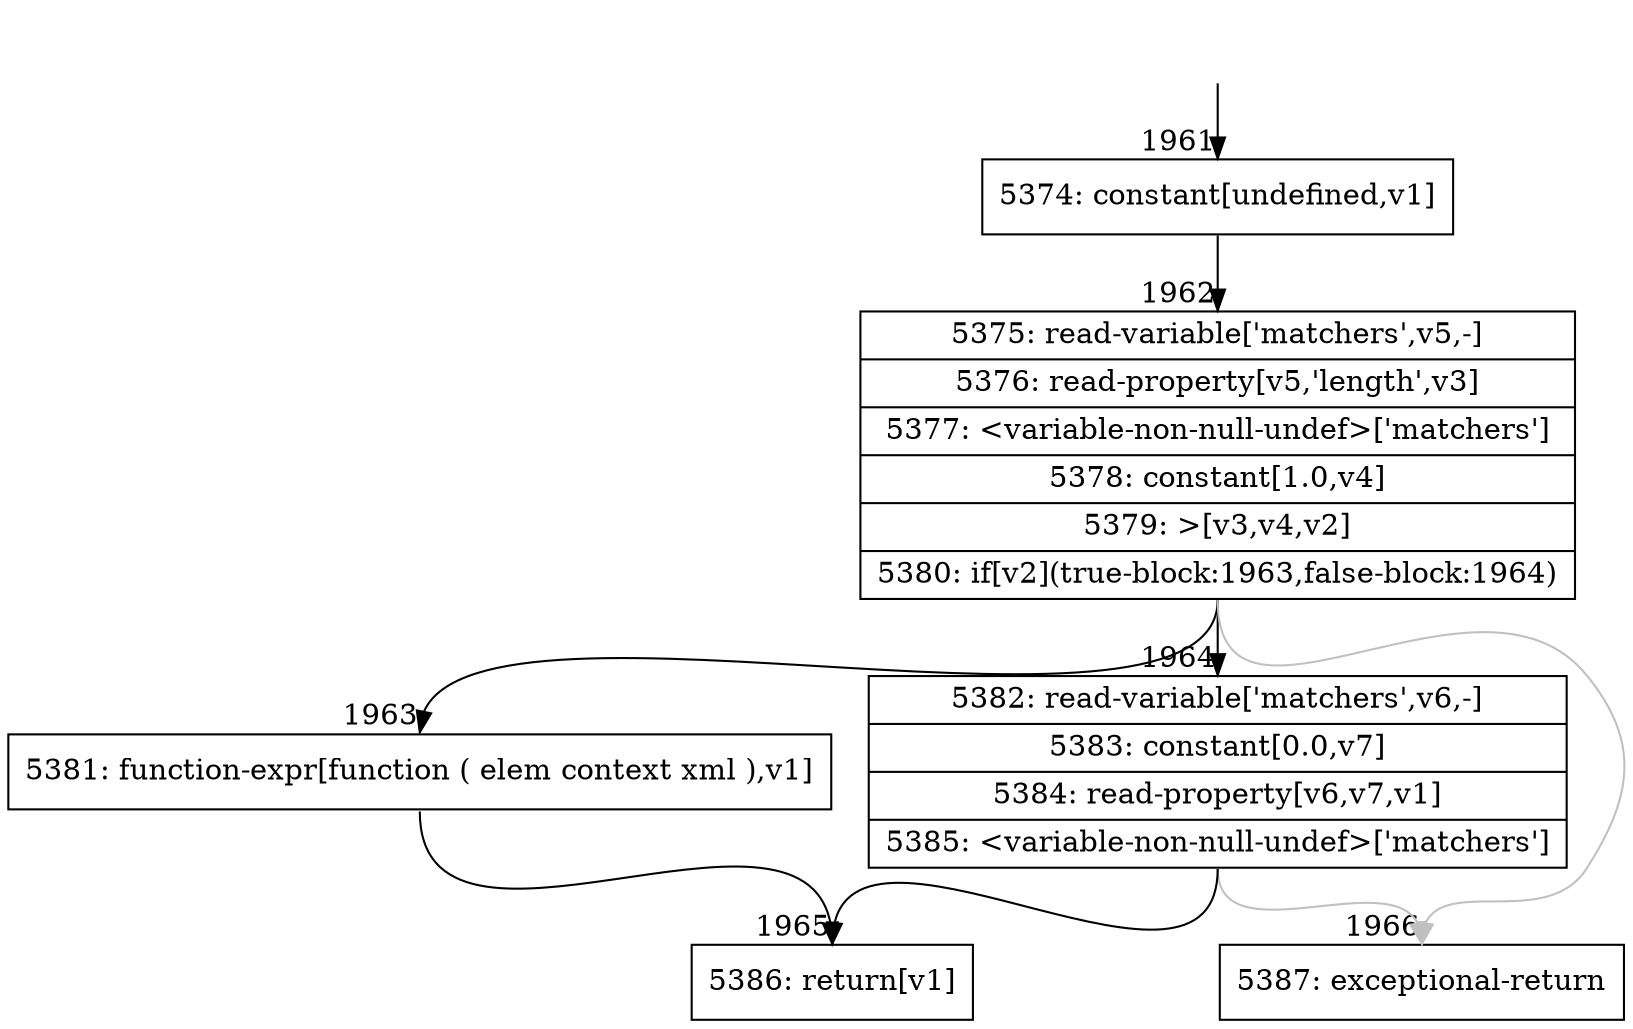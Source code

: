 digraph {
rankdir="TD"
BB_entry143[shape=none,label=""];
BB_entry143 -> BB1961 [tailport=s, headport=n, headlabel="    1961"]
BB1961 [shape=record label="{5374: constant[undefined,v1]}" ] 
BB1961 -> BB1962 [tailport=s, headport=n, headlabel="      1962"]
BB1962 [shape=record label="{5375: read-variable['matchers',v5,-]|5376: read-property[v5,'length',v3]|5377: \<variable-non-null-undef\>['matchers']|5378: constant[1.0,v4]|5379: \>[v3,v4,v2]|5380: if[v2](true-block:1963,false-block:1964)}" ] 
BB1962 -> BB1963 [tailport=s, headport=n, headlabel="      1963"]
BB1962 -> BB1964 [tailport=s, headport=n, headlabel="      1964"]
BB1962 -> BB1966 [tailport=s, headport=n, color=gray, headlabel="      1966"]
BB1963 [shape=record label="{5381: function-expr[function ( elem context xml ),v1]}" ] 
BB1963 -> BB1965 [tailport=s, headport=n, headlabel="      1965"]
BB1964 [shape=record label="{5382: read-variable['matchers',v6,-]|5383: constant[0.0,v7]|5384: read-property[v6,v7,v1]|5385: \<variable-non-null-undef\>['matchers']}" ] 
BB1964 -> BB1965 [tailport=s, headport=n]
BB1964 -> BB1966 [tailport=s, headport=n, color=gray]
BB1965 [shape=record label="{5386: return[v1]}" ] 
BB1966 [shape=record label="{5387: exceptional-return}" ] 
}
